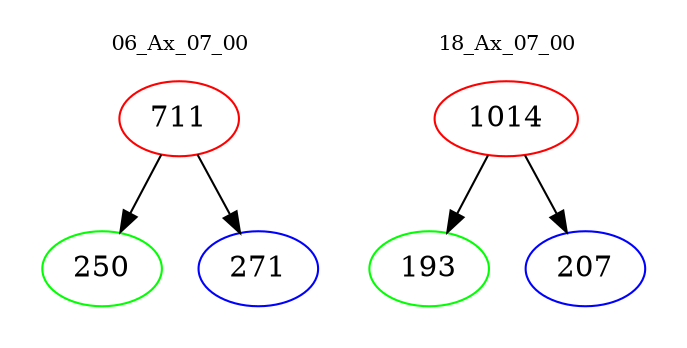 digraph{
subgraph cluster_0 {
color = white
label = "06_Ax_07_00";
fontsize=10;
T0_711 [label="711", color="red"]
T0_711 -> T0_250 [color="black"]
T0_250 [label="250", color="green"]
T0_711 -> T0_271 [color="black"]
T0_271 [label="271", color="blue"]
}
subgraph cluster_1 {
color = white
label = "18_Ax_07_00";
fontsize=10;
T1_1014 [label="1014", color="red"]
T1_1014 -> T1_193 [color="black"]
T1_193 [label="193", color="green"]
T1_1014 -> T1_207 [color="black"]
T1_207 [label="207", color="blue"]
}
}
